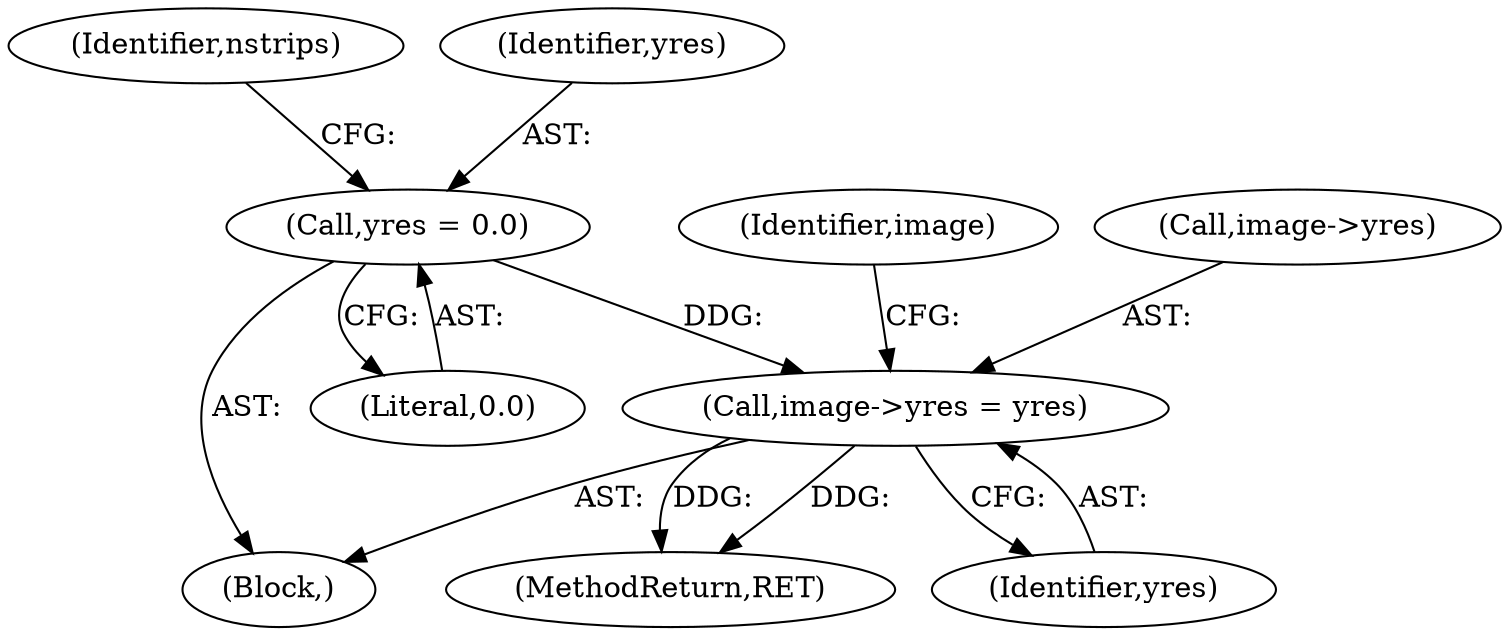 digraph "0_libtiff_83a4b92815ea04969d494416eaae3d4c6b338e4a#diff-c8b4b355f9b5c06d585b23138e1c185f_5@pointer" {
"1000454" [label="(Call,image->yres = yres)"];
"1000139" [label="(Call,yres = 0.0)"];
"1000144" [label="(Identifier,nstrips)"];
"1001187" [label="(MethodReturn,RET)"];
"1000461" [label="(Identifier,image)"];
"1000141" [label="(Literal,0.0)"];
"1000139" [label="(Call,yres = 0.0)"];
"1000132" [label="(Block,)"];
"1000454" [label="(Call,image->yres = yres)"];
"1000140" [label="(Identifier,yres)"];
"1000458" [label="(Identifier,yres)"];
"1000455" [label="(Call,image->yres)"];
"1000454" -> "1000132"  [label="AST: "];
"1000454" -> "1000458"  [label="CFG: "];
"1000455" -> "1000454"  [label="AST: "];
"1000458" -> "1000454"  [label="AST: "];
"1000461" -> "1000454"  [label="CFG: "];
"1000454" -> "1001187"  [label="DDG: "];
"1000454" -> "1001187"  [label="DDG: "];
"1000139" -> "1000454"  [label="DDG: "];
"1000139" -> "1000132"  [label="AST: "];
"1000139" -> "1000141"  [label="CFG: "];
"1000140" -> "1000139"  [label="AST: "];
"1000141" -> "1000139"  [label="AST: "];
"1000144" -> "1000139"  [label="CFG: "];
}

